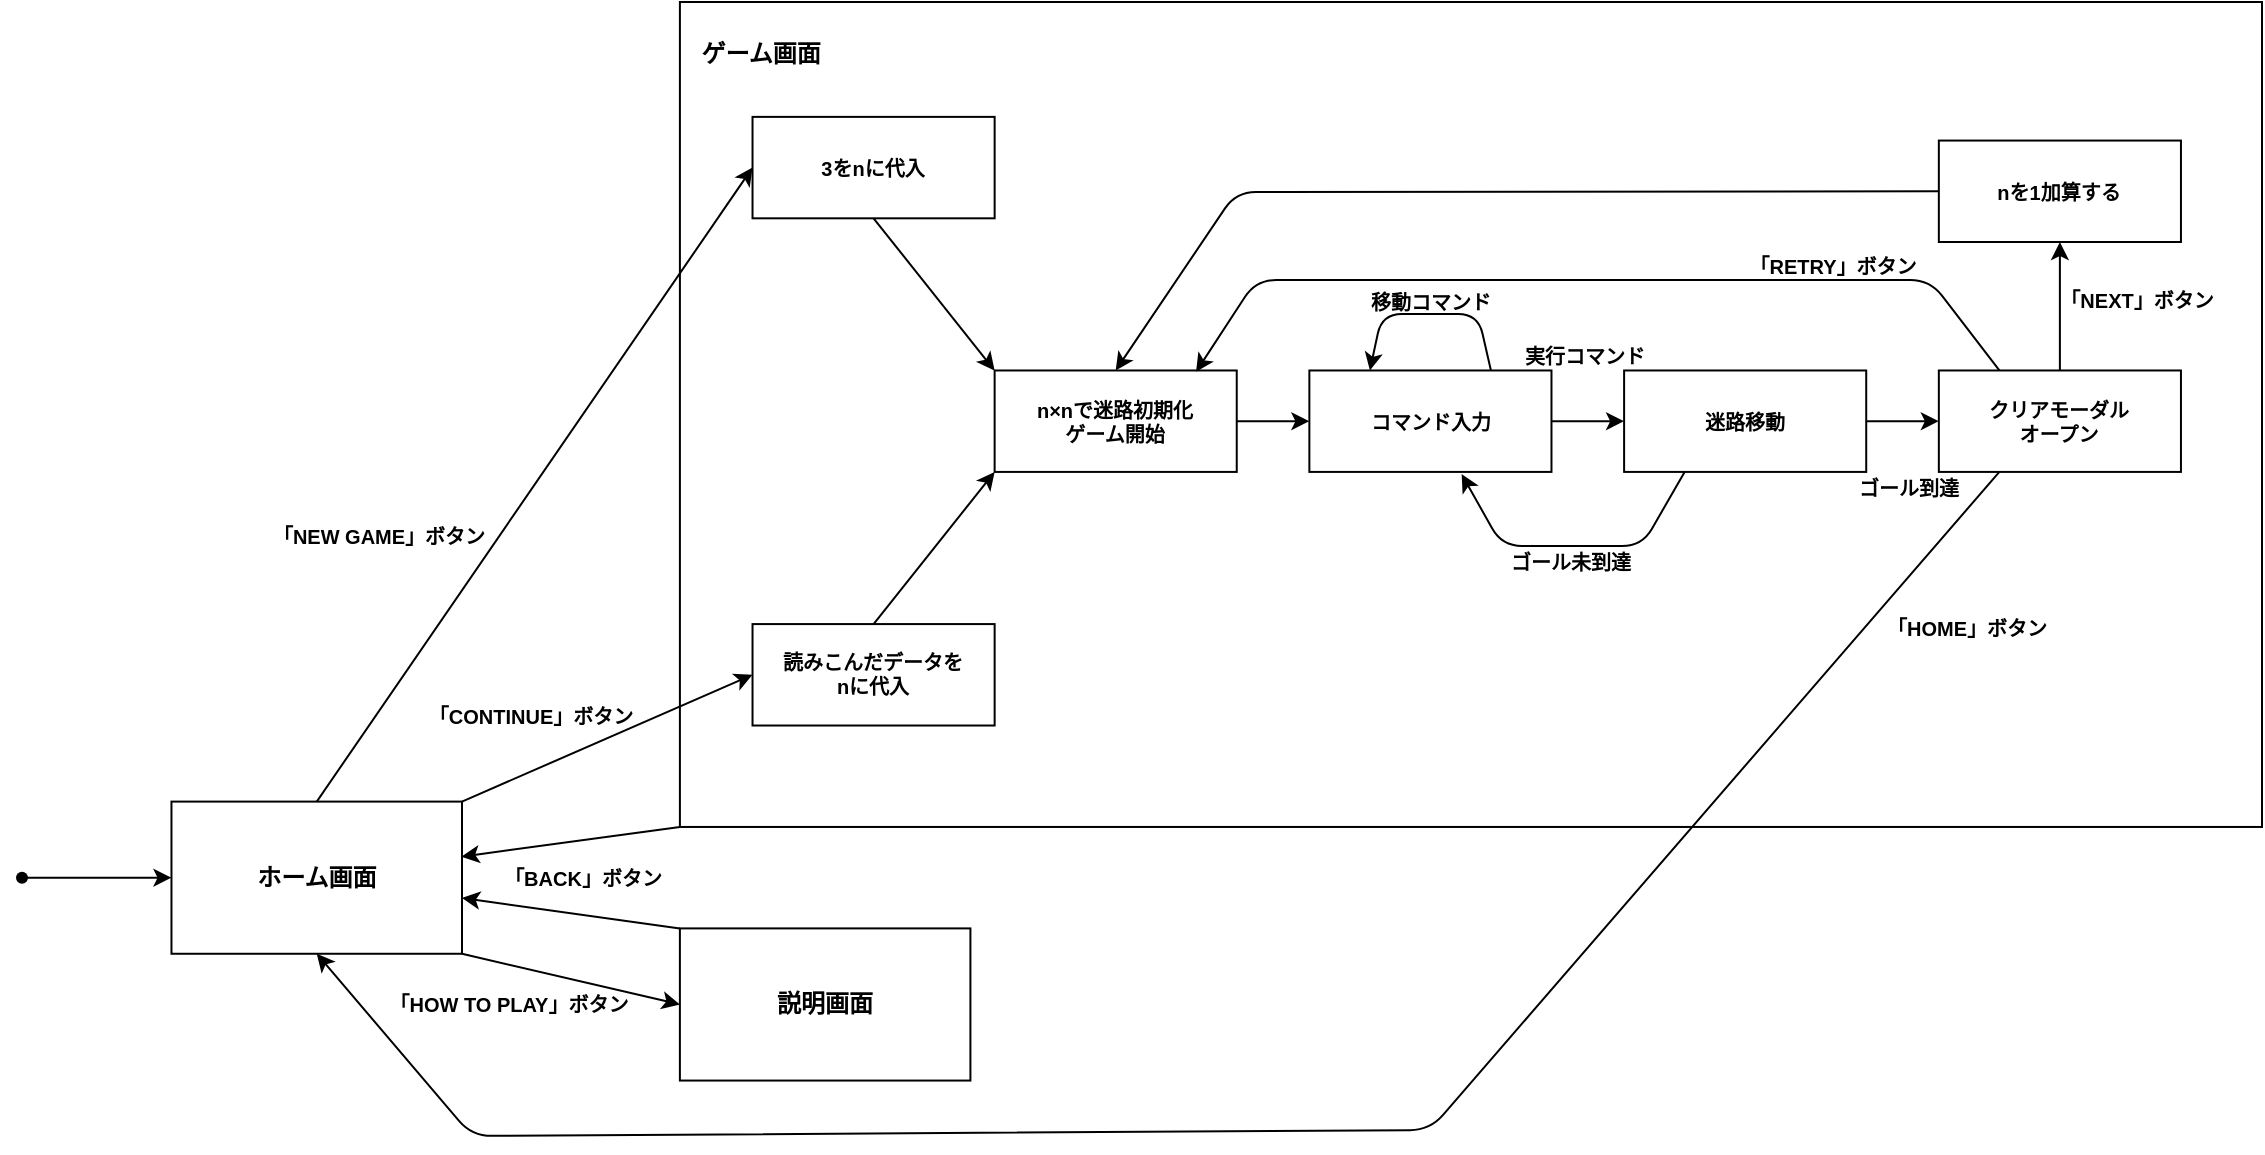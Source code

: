 <mxfile>
    <diagram id="KNvpiv4oGr-y5qv0-3Jw" name="ページ1">
        <mxGraphModel dx="1333" dy="912" grid="0" gridSize="10" guides="1" tooltips="1" connect="1" arrows="1" fold="1" page="1" pageScale="1" pageWidth="1169" pageHeight="827" background="none" math="0" shadow="0">
            <root>
                <mxCell id="0"/>
                <mxCell id="1" parent="0"/>
                <mxCell id="6" value="ホーム画面" style="whiteSpace=wrap;html=1;pointerEvents=0;fontFamily=Helvetica;fontSize=12;fontColor=default;fillColor=none;gradientColor=none;fontStyle=1;" vertex="1" parent="1">
                    <mxGeometry x="94.737" y="517.8" width="145.263" height="76.08" as="geometry"/>
                </mxCell>
                <mxCell id="10" value="" style="edgeStyle=none;html=1;fontFamily=Helvetica;fontSize=12;fontColor=default;fontStyle=1;" edge="1" parent="1" target="6">
                    <mxGeometry relative="1" as="geometry">
                        <mxPoint x="22.105" y="555.84" as="sourcePoint"/>
                    </mxGeometry>
                </mxCell>
                <mxCell id="49" style="edgeStyle=none;html=1;exitX=0;exitY=1;exitDx=0;exitDy=0;entryX=0.998;entryY=0.362;entryDx=0;entryDy=0;fontFamily=Helvetica;fontSize=10;fontColor=default;fontStyle=1;entryPerimeter=0;" edge="1" parent="1" source="12" target="6">
                    <mxGeometry relative="1" as="geometry"/>
                </mxCell>
                <mxCell id="50" style="edgeStyle=none;html=1;exitX=0;exitY=0;exitDx=0;exitDy=0;fontFamily=Helvetica;fontSize=10;fontColor=default;fontStyle=1;" edge="1" parent="1" source="14" target="6">
                    <mxGeometry relative="1" as="geometry">
                        <mxPoint x="240" y="555.84" as="targetPoint"/>
                    </mxGeometry>
                </mxCell>
                <mxCell id="14" value="説明画面" style="whiteSpace=wrap;html=1;pointerEvents=0;fontFamily=Helvetica;fontSize=12;fontColor=default;fillColor=none;gradientColor=none;fontStyle=1;" vertex="1" parent="1">
                    <mxGeometry x="348.947" y="581.2" width="145.263" height="76.08" as="geometry"/>
                </mxCell>
                <mxCell id="15" style="edgeStyle=none;html=1;exitX=1;exitY=1;exitDx=0;exitDy=0;entryX=0;entryY=0.5;entryDx=0;entryDy=0;fontFamily=Helvetica;fontSize=12;fontColor=default;fontStyle=1;" edge="1" parent="1" source="6" target="14">
                    <mxGeometry relative="1" as="geometry"/>
                </mxCell>
                <mxCell id="17" value="" style="shape=waypoint;size=6;pointerEvents=1;points=[];fillColor=none;resizable=0;rotatable=0;perimeter=centerPerimeter;snapToPoint=1;fontFamily=Helvetica;fontSize=12;fontColor=default;fontStyle=1;" vertex="1" parent="1">
                    <mxGeometry x="10" y="545.84" width="20" height="20" as="geometry"/>
                </mxCell>
                <mxCell id="22" value="&lt;font style=&quot;font-size: 10px;&quot;&gt;「HOW TO PLAY」ボタン&lt;/font&gt;" style="text;html=1;strokeColor=none;fillColor=none;align=center;verticalAlign=middle;whiteSpace=wrap;rounded=0;pointerEvents=0;fontFamily=Helvetica;fontSize=12;fontColor=default;fontStyle=1;" vertex="1" parent="1">
                    <mxGeometry x="179.473" y="600.22" width="169.474" height="38.04" as="geometry"/>
                </mxCell>
                <mxCell id="23" value="「NEW GAME」ボタン" style="text;html=1;align=center;verticalAlign=middle;resizable=0;points=[];autosize=1;strokeColor=none;fillColor=none;fontSize=10;fontFamily=Helvetica;fontColor=default;fontStyle=1;" vertex="1" parent="1">
                    <mxGeometry x="136.002" y="373.0" width="124" height="24" as="geometry"/>
                </mxCell>
                <mxCell id="31" value="&lt;font style=&quot;font-size: 10px;&quot;&gt;「CONTINUE」ボタン&lt;/font&gt;" style="text;html=1;align=center;verticalAlign=middle;resizable=0;points=[];autosize=1;strokeColor=none;fillColor=none;fontSize=12;fontFamily=Helvetica;fontColor=default;fontStyle=1;" vertex="1" parent="1">
                    <mxGeometry x="214.474" y="462" width="120" height="26" as="geometry"/>
                </mxCell>
                <mxCell id="32" value="コマンド入力" style="whiteSpace=wrap;html=1;pointerEvents=0;fontFamily=Helvetica;fontSize=10;fontColor=default;fillColor=none;gradientColor=none;fontStyle=1;" vertex="1" parent="1">
                    <mxGeometry x="663.684" y="302.24" width="121.053" height="50.72" as="geometry"/>
                </mxCell>
                <mxCell id="59" style="edgeStyle=none;html=1;exitX=0.25;exitY=1;exitDx=0;exitDy=0;entryX=0.629;entryY=1.021;entryDx=0;entryDy=0;entryPerimeter=0;fontFamily=Helvetica;fontSize=10;fontColor=default;fontStyle=1;" edge="1" parent="1" source="34" target="32">
                    <mxGeometry relative="1" as="geometry">
                        <Array as="points">
                            <mxPoint x="830" y="390"/>
                            <mxPoint x="760" y="390"/>
                        </Array>
                    </mxGeometry>
                </mxCell>
                <mxCell id="34" value="迷路移動" style="whiteSpace=wrap;html=1;pointerEvents=0;fontFamily=Helvetica;fontSize=10;fontColor=default;fillColor=none;gradientColor=none;fontStyle=1;" vertex="1" parent="1">
                    <mxGeometry x="821.053" y="302.24" width="121.053" height="50.72" as="geometry"/>
                </mxCell>
                <mxCell id="52" value="" style="edgeStyle=none;html=1;fontFamily=Helvetica;fontSize=10;fontColor=default;fontStyle=1;" edge="1" parent="1" source="32" target="34">
                    <mxGeometry relative="1" as="geometry"/>
                </mxCell>
                <mxCell id="37" value="「BACK」ボタン" style="text;html=1;align=center;verticalAlign=middle;resizable=0;points=[];autosize=1;strokeColor=none;fillColor=none;fontSize=10;fontFamily=Helvetica;fontColor=default;fontStyle=1;" vertex="1" parent="1">
                    <mxGeometry x="251.946" y="543.84" width="97" height="24" as="geometry"/>
                </mxCell>
                <mxCell id="39" value="3をnに代入" style="whiteSpace=wrap;html=1;pointerEvents=0;fontFamily=Helvetica;fontSize=10;fontColor=default;fillColor=none;gradientColor=none;fontStyle=1;" vertex="1" parent="1">
                    <mxGeometry x="385.263" y="175.44" width="121.053" height="50.72" as="geometry"/>
                </mxCell>
                <mxCell id="16" style="edgeStyle=none;html=1;exitX=0.5;exitY=0;exitDx=0;exitDy=0;fontFamily=Helvetica;fontSize=12;fontColor=default;entryX=0;entryY=0.5;entryDx=0;entryDy=0;fontStyle=1;" edge="1" parent="1" source="6" target="39">
                    <mxGeometry relative="1" as="geometry">
                        <mxPoint x="385.263" y="188.12" as="targetPoint"/>
                    </mxGeometry>
                </mxCell>
                <mxCell id="40" value="読みこんだデータを&lt;br&gt;nに代入" style="whiteSpace=wrap;html=1;pointerEvents=0;fontFamily=Helvetica;fontSize=10;fontColor=default;fillColor=none;gradientColor=none;fontStyle=1;" vertex="1" parent="1">
                    <mxGeometry x="385.263" y="429.04" width="121.053" height="50.72" as="geometry"/>
                </mxCell>
                <mxCell id="29" style="edgeStyle=none;html=1;exitX=1;exitY=0;exitDx=0;exitDy=0;fontFamily=Helvetica;fontSize=12;fontColor=default;entryX=0;entryY=0.5;entryDx=0;entryDy=0;fontStyle=1;" edge="1" parent="1" source="6" target="40">
                    <mxGeometry relative="1" as="geometry">
                        <mxPoint x="385.263" y="441.72" as="targetPoint"/>
                    </mxGeometry>
                </mxCell>
                <mxCell id="51" value="" style="edgeStyle=none;html=1;fontFamily=Helvetica;fontSize=10;fontColor=default;fontStyle=1;" edge="1" parent="1" source="46" target="32">
                    <mxGeometry relative="1" as="geometry"/>
                </mxCell>
                <mxCell id="46" value="n×nで迷路初期化&lt;br&gt;ゲーム開始" style="whiteSpace=wrap;html=1;pointerEvents=0;fontFamily=Helvetica;fontSize=10;fontColor=default;fillColor=none;gradientColor=none;fontStyle=1;" vertex="1" parent="1">
                    <mxGeometry x="506.316" y="302.24" width="121.053" height="50.72" as="geometry"/>
                </mxCell>
                <mxCell id="48" style="edgeStyle=none;html=1;exitX=0.5;exitY=1;exitDx=0;exitDy=0;fontFamily=Helvetica;fontSize=10;fontColor=default;fontStyle=1;entryX=0;entryY=0;entryDx=0;entryDy=0;" edge="1" parent="1" source="39" target="46">
                    <mxGeometry relative="1" as="geometry"/>
                </mxCell>
                <mxCell id="47" value="" style="edgeStyle=none;html=1;fontFamily=Helvetica;fontSize=10;fontColor=default;fontStyle=1;entryX=0;entryY=1;entryDx=0;entryDy=0;exitX=0.5;exitY=0;exitDx=0;exitDy=0;" edge="1" parent="1" source="40" target="46">
                    <mxGeometry relative="1" as="geometry"/>
                </mxCell>
                <mxCell id="54" style="edgeStyle=none;html=1;exitX=0.75;exitY=0;exitDx=0;exitDy=0;fontFamily=Helvetica;fontSize=10;fontColor=default;entryX=0.25;entryY=0;entryDx=0;entryDy=0;fontStyle=1;" edge="1" parent="1" source="32" target="32">
                    <mxGeometry relative="1" as="geometry">
                        <Array as="points">
                            <mxPoint x="748" y="274"/>
                            <mxPoint x="700" y="274"/>
                        </Array>
                    </mxGeometry>
                </mxCell>
                <mxCell id="58" value="実行コマンド" style="text;html=1;align=center;verticalAlign=middle;resizable=0;points=[];autosize=1;strokeColor=none;fillColor=none;fontSize=10;fontFamily=Helvetica;fontColor=default;fontStyle=1;" vertex="1" parent="1">
                    <mxGeometry x="761.526" y="283" width="78" height="24" as="geometry"/>
                </mxCell>
                <mxCell id="61" value="ゴール到達" style="text;html=1;align=center;verticalAlign=middle;resizable=0;points=[];autosize=1;strokeColor=none;fillColor=none;fontSize=10;fontFamily=Helvetica;fontColor=default;fontStyle=1;" vertex="1" parent="1">
                    <mxGeometry x="929.005" y="349" width="68" height="24" as="geometry"/>
                </mxCell>
                <mxCell id="73" style="edgeStyle=none;html=1;exitX=0.25;exitY=1;exitDx=0;exitDy=0;fontFamily=Helvetica;fontSize=10;fontColor=default;entryX=0.5;entryY=1;entryDx=0;entryDy=0;fontStyle=1;" edge="1" parent="1" source="63" target="6">
                    <mxGeometry relative="1" as="geometry">
                        <Array as="points">
                            <mxPoint x="724" y="682"/>
                            <mxPoint x="245" y="685"/>
                        </Array>
                    </mxGeometry>
                </mxCell>
                <mxCell id="76" style="edgeStyle=none;html=1;exitX=0.25;exitY=0;exitDx=0;exitDy=0;entryX=0.832;entryY=0.013;entryDx=0;entryDy=0;entryPerimeter=0;fontFamily=Helvetica;fontSize=10;fontColor=default;fontStyle=1;" edge="1" parent="1" source="63" target="46">
                    <mxGeometry relative="1" as="geometry">
                        <Array as="points">
                            <mxPoint x="974" y="257"/>
                            <mxPoint x="637" y="257"/>
                        </Array>
                    </mxGeometry>
                </mxCell>
                <mxCell id="63" value="クリアモーダル&lt;br&gt;オープン" style="whiteSpace=wrap;html=1;pointerEvents=0;fontFamily=Helvetica;fontSize=10;fontColor=default;fillColor=none;gradientColor=none;fontStyle=1;" vertex="1" parent="1">
                    <mxGeometry x="978.421" y="302.24" width="121.053" height="50.72" as="geometry"/>
                </mxCell>
                <mxCell id="64" value="" style="edgeStyle=none;html=1;fontFamily=Helvetica;fontSize=10;fontColor=default;fontStyle=1;" edge="1" parent="1" source="34" target="63">
                    <mxGeometry relative="1" as="geometry"/>
                </mxCell>
                <mxCell id="77" style="edgeStyle=none;html=1;exitX=0;exitY=0.5;exitDx=0;exitDy=0;entryX=0.5;entryY=0;entryDx=0;entryDy=0;fontFamily=Helvetica;fontSize=10;fontColor=default;fontStyle=1;" edge="1" parent="1" source="69" target="46">
                    <mxGeometry relative="1" as="geometry">
                        <Array as="points">
                            <mxPoint x="627" y="213"/>
                        </Array>
                    </mxGeometry>
                </mxCell>
                <mxCell id="72" style="edgeStyle=none;html=1;entryX=0.5;entryY=1;entryDx=0;entryDy=0;fontFamily=Helvetica;fontSize=10;fontColor=default;fontStyle=1;" edge="1" parent="1" source="63" target="69">
                    <mxGeometry relative="1" as="geometry"/>
                </mxCell>
                <mxCell id="74" value="「HOME」ボタン" style="text;html=1;align=center;verticalAlign=middle;resizable=0;points=[];autosize=1;strokeColor=none;fillColor=none;fontSize=10;fontFamily=Helvetica;fontColor=default;fontStyle=1;" vertex="1" parent="1">
                    <mxGeometry x="943.105" y="419.36" width="98" height="24" as="geometry"/>
                </mxCell>
                <mxCell id="79" value="「NEXT」ボタン" style="text;html=1;align=center;verticalAlign=middle;resizable=0;points=[];autosize=1;strokeColor=none;fillColor=none;fontSize=10;fontFamily=Helvetica;fontColor=default;fontStyle=1;" vertex="1" parent="1">
                    <mxGeometry x="1029.842" y="254.52" width="95" height="24" as="geometry"/>
                </mxCell>
                <mxCell id="81" value="" style="group;fontStyle=1;" vertex="1" connectable="0" parent="1">
                    <mxGeometry x="348.95" y="118" width="791.05" height="412.48" as="geometry"/>
                </mxCell>
                <mxCell id="12" value="" style="rounded=0;whiteSpace=wrap;html=1;pointerEvents=0;fontFamily=Helvetica;fontSize=12;fontColor=default;fillColor=none;gradientColor=none;fontStyle=1;" vertex="1" parent="81">
                    <mxGeometry x="0.003" width="791.047" height="412.48" as="geometry"/>
                </mxCell>
                <mxCell id="25" value="&lt;font style=&quot;font-size: 12px;&quot;&gt;ゲーム画面&lt;/font&gt;" style="text;html=1;align=center;verticalAlign=middle;resizable=0;points=[];autosize=1;strokeColor=none;fillColor=none;fontSize=10;fontFamily=Helvetica;fontColor=default;fontStyle=1;" vertex="1" parent="81">
                    <mxGeometry x="1" y="13.458" width="78" height="26" as="geometry"/>
                </mxCell>
                <mxCell id="56" value="移動コマンド" style="text;html=1;align=center;verticalAlign=middle;resizable=0;points=[];autosize=1;strokeColor=none;fillColor=none;fontSize=10;fontFamily=Helvetica;fontColor=default;fontStyle=1;" vertex="1" parent="81">
                    <mxGeometry x="336.259" y="138" width="78" height="24" as="geometry"/>
                </mxCell>
                <mxCell id="78" value="「RETRY」ボタン" style="text;html=1;align=center;verticalAlign=middle;resizable=0;points=[];autosize=1;strokeColor=none;fillColor=none;fontSize=10;fontFamily=Helvetica;fontColor=default;fontStyle=1;" vertex="1" parent="81">
                    <mxGeometry x="525.053" y="120" width="102" height="24" as="geometry"/>
                </mxCell>
                <mxCell id="69" value="nを1加算する" style="whiteSpace=wrap;html=1;pointerEvents=0;fontFamily=Helvetica;fontSize=10;fontColor=default;fillColor=none;gradientColor=none;fontStyle=1;" vertex="1" parent="81">
                    <mxGeometry x="629.471" y="69.28" width="121.053" height="50.72" as="geometry"/>
                </mxCell>
                <mxCell id="60" value="ゴール未到達" style="text;html=1;align=center;verticalAlign=middle;resizable=0;points=[];autosize=1;strokeColor=none;fillColor=none;fontSize=10;fontFamily=Helvetica;fontColor=default;fontStyle=1;" vertex="1" parent="81">
                    <mxGeometry x="406.051" y="268" width="78" height="24" as="geometry"/>
                </mxCell>
            </root>
        </mxGraphModel>
    </diagram>
</mxfile>